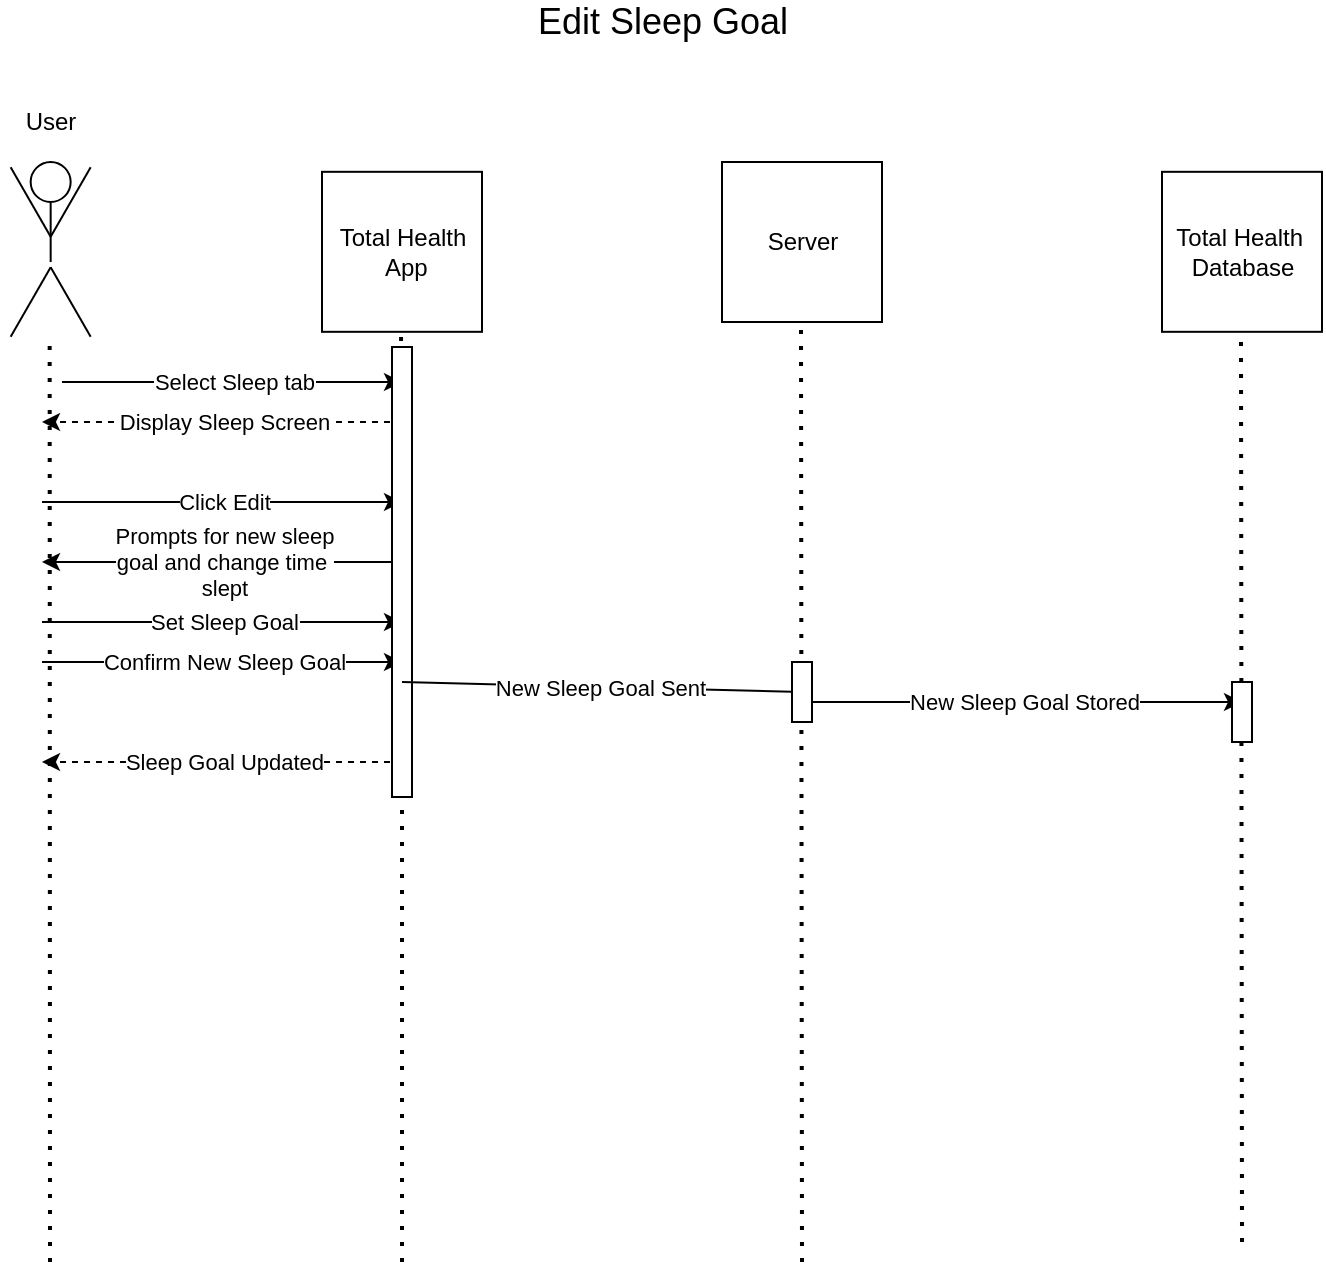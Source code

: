 <mxfile version="15.8.7" type="device"><diagram id="kgpKYQtTHZ0yAKxKKP6v" name="Page-1"><mxGraphModel dx="1102" dy="1025" grid="1" gridSize="10" guides="1" tooltips="1" connect="1" arrows="1" fold="1" page="1" pageScale="1" pageWidth="850" pageHeight="1100" math="0" shadow="0"><root><mxCell id="0"/><mxCell id="1" parent="0"/><mxCell id="2MWp3NbSggo2-7cJX6Kx-1" value="" style="group" vertex="1" connectable="0" parent="1"><mxGeometry x="80.0" y="150" width="48.66" height="89.821" as="geometry"/></mxCell><mxCell id="2MWp3NbSggo2-7cJX6Kx-2" value="" style="ellipse;whiteSpace=wrap;html=1;aspect=fixed;fillColor=none;" vertex="1" parent="2MWp3NbSggo2-7cJX6Kx-1"><mxGeometry x="14.33" width="20" height="20" as="geometry"/></mxCell><mxCell id="2MWp3NbSggo2-7cJX6Kx-3" value="" style="line;strokeWidth=1;direction=south;html=1;fillColor=none;" vertex="1" parent="2MWp3NbSggo2-7cJX6Kx-1"><mxGeometry x="19.33" y="20" width="10" height="30" as="geometry"/></mxCell><mxCell id="2MWp3NbSggo2-7cJX6Kx-4" value="" style="line;strokeWidth=1;direction=south;html=1;fillColor=none;rotation=30;" vertex="1" parent="2MWp3NbSggo2-7cJX6Kx-1"><mxGeometry x="9.33" y="50" width="10" height="40" as="geometry"/></mxCell><mxCell id="2MWp3NbSggo2-7cJX6Kx-5" value="" style="line;strokeWidth=1;direction=south;html=1;fillColor=none;rotation=-30;" vertex="1" parent="2MWp3NbSggo2-7cJX6Kx-1"><mxGeometry x="29.33" y="50" width="10" height="40" as="geometry"/></mxCell><mxCell id="2MWp3NbSggo2-7cJX6Kx-6" value="" style="line;strokeWidth=1;direction=south;html=1;fillColor=none;rotation=-150;" vertex="1" parent="2MWp3NbSggo2-7cJX6Kx-1"><mxGeometry x="29.33" y="-0.001" width="10" height="40" as="geometry"/></mxCell><mxCell id="2MWp3NbSggo2-7cJX6Kx-7" value="" style="line;strokeWidth=1;direction=south;html=1;fillColor=none;rotation=-210;" vertex="1" parent="2MWp3NbSggo2-7cJX6Kx-1"><mxGeometry x="9.33" y="-0.001" width="10" height="40" as="geometry"/></mxCell><mxCell id="2MWp3NbSggo2-7cJX6Kx-8" value="" style="whiteSpace=wrap;html=1;aspect=fixed;strokeWidth=1;fillColor=none;" vertex="1" parent="1"><mxGeometry x="240" y="154.91" width="80" height="80" as="geometry"/></mxCell><mxCell id="2MWp3NbSggo2-7cJX6Kx-9" value="" style="whiteSpace=wrap;html=1;aspect=fixed;strokeWidth=1;fillColor=none;" vertex="1" parent="1"><mxGeometry x="440" y="150" width="80" height="80" as="geometry"/></mxCell><mxCell id="2MWp3NbSggo2-7cJX6Kx-10" value="" style="whiteSpace=wrap;html=1;aspect=fixed;strokeWidth=1;fillColor=none;" vertex="1" parent="1"><mxGeometry x="660" y="154.91" width="80" height="80" as="geometry"/></mxCell><mxCell id="2MWp3NbSggo2-7cJX6Kx-11" value="" style="endArrow=none;dashed=1;html=1;dashPattern=1 3;strokeWidth=2;rounded=0;" edge="1" parent="1"><mxGeometry width="50" height="50" relative="1" as="geometry"><mxPoint x="104.0" y="700" as="sourcePoint"/><mxPoint x="103.83" y="239.82" as="targetPoint"/></mxGeometry></mxCell><mxCell id="2MWp3NbSggo2-7cJX6Kx-12" value="" style="endArrow=none;dashed=1;html=1;dashPattern=1 3;strokeWidth=2;rounded=0;startArrow=none;" edge="1" parent="1"><mxGeometry width="50" height="50" relative="1" as="geometry"><mxPoint x="279.579" y="247.5" as="sourcePoint"/><mxPoint x="279.5" y="234.91" as="targetPoint"/></mxGeometry></mxCell><mxCell id="2MWp3NbSggo2-7cJX6Kx-13" value="" style="endArrow=none;dashed=1;html=1;dashPattern=1 3;strokeWidth=2;rounded=0;startArrow=none;" edge="1" parent="1"><mxGeometry width="50" height="50" relative="1" as="geometry"><mxPoint x="480" y="700" as="sourcePoint"/><mxPoint x="479.5" y="230" as="targetPoint"/></mxGeometry></mxCell><mxCell id="2MWp3NbSggo2-7cJX6Kx-14" value="" style="endArrow=none;dashed=1;html=1;dashPattern=1 3;strokeWidth=2;rounded=0;startArrow=none;" edge="1" parent="1"><mxGeometry width="50" height="50" relative="1" as="geometry"><mxPoint x="700" y="690" as="sourcePoint"/><mxPoint x="699.5" y="234.91" as="targetPoint"/></mxGeometry></mxCell><mxCell id="2MWp3NbSggo2-7cJX6Kx-15" value="Total Health&lt;br&gt;&amp;nbsp;App" style="text;html=1;resizable=0;autosize=1;align=center;verticalAlign=middle;points=[];fillColor=none;strokeColor=none;rounded=0;" vertex="1" parent="1"><mxGeometry x="240" y="179.91" width="80" height="30" as="geometry"/></mxCell><mxCell id="2MWp3NbSggo2-7cJX6Kx-16" value="Server" style="text;html=1;resizable=0;autosize=1;align=center;verticalAlign=middle;points=[];fillColor=none;strokeColor=none;rounded=0;" vertex="1" parent="1"><mxGeometry x="455" y="180" width="50" height="20" as="geometry"/></mxCell><mxCell id="2MWp3NbSggo2-7cJX6Kx-17" value="Total Health&amp;nbsp;&lt;br&gt;Database" style="text;html=1;resizable=0;autosize=1;align=center;verticalAlign=middle;points=[];fillColor=none;strokeColor=none;rounded=0;" vertex="1" parent="1"><mxGeometry x="660" y="179.91" width="80" height="30" as="geometry"/></mxCell><mxCell id="2MWp3NbSggo2-7cJX6Kx-18" value="User" style="text;html=1;resizable=0;autosize=1;align=center;verticalAlign=middle;points=[];fillColor=none;strokeColor=none;rounded=0;" vertex="1" parent="1"><mxGeometry x="84.33" y="120" width="40" height="20" as="geometry"/></mxCell><mxCell id="2MWp3NbSggo2-7cJX6Kx-19" value="" style="endArrow=classic;html=1;rounded=0;" edge="1" parent="1"><mxGeometry relative="1" as="geometry"><mxPoint x="110" y="260" as="sourcePoint"/><mxPoint x="280" y="260" as="targetPoint"/></mxGeometry></mxCell><mxCell id="2MWp3NbSggo2-7cJX6Kx-20" value="Select Sleep tab" style="edgeLabel;resizable=0;html=1;align=center;verticalAlign=middle;strokeWidth=1;fillColor=none;" connectable="0" vertex="1" parent="2MWp3NbSggo2-7cJX6Kx-19"><mxGeometry relative="1" as="geometry"><mxPoint x="1" as="offset"/></mxGeometry></mxCell><mxCell id="2MWp3NbSggo2-7cJX6Kx-21" value="" style="endArrow=classic;html=1;rounded=0;dashed=1;" edge="1" parent="1"><mxGeometry relative="1" as="geometry"><mxPoint x="280" y="280" as="sourcePoint"/><mxPoint x="100" y="280" as="targetPoint"/></mxGeometry></mxCell><mxCell id="2MWp3NbSggo2-7cJX6Kx-22" value="Display Sleep Screen" style="edgeLabel;resizable=0;html=1;align=center;verticalAlign=middle;strokeWidth=1;fillColor=none;" connectable="0" vertex="1" parent="2MWp3NbSggo2-7cJX6Kx-21"><mxGeometry relative="1" as="geometry"><mxPoint x="1" as="offset"/></mxGeometry></mxCell><mxCell id="2MWp3NbSggo2-7cJX6Kx-23" value="" style="endArrow=none;dashed=1;html=1;dashPattern=1 3;strokeWidth=2;rounded=0;startArrow=none;" edge="1" parent="1" source="2MWp3NbSggo2-7cJX6Kx-45"><mxGeometry width="50" height="50" relative="1" as="geometry"><mxPoint x="280" y="700" as="sourcePoint"/><mxPoint x="280" y="290" as="targetPoint"/></mxGeometry></mxCell><mxCell id="2MWp3NbSggo2-7cJX6Kx-24" value="" style="endArrow=none;dashed=1;html=1;dashPattern=1 3;strokeWidth=2;rounded=0;startArrow=none;" edge="1" parent="1"><mxGeometry width="50" height="50" relative="1" as="geometry"><mxPoint x="279.672" y="290" as="sourcePoint"/><mxPoint x="279.115" y="247.5" as="targetPoint"/></mxGeometry></mxCell><mxCell id="2MWp3NbSggo2-7cJX6Kx-26" value="&lt;font style=&quot;font-size: 18px&quot;&gt;Edit Sleep Goal&lt;/font&gt;" style="text;html=1;resizable=0;autosize=1;align=center;verticalAlign=middle;points=[];fillColor=none;strokeColor=none;rounded=0;" vertex="1" parent="1"><mxGeometry x="340" y="70" width="140" height="20" as="geometry"/></mxCell><mxCell id="2MWp3NbSggo2-7cJX6Kx-27" value="" style="endArrow=classic;html=1;rounded=0;" edge="1" parent="1"><mxGeometry relative="1" as="geometry"><mxPoint x="100" y="320" as="sourcePoint"/><mxPoint x="280" y="320" as="targetPoint"/></mxGeometry></mxCell><mxCell id="2MWp3NbSggo2-7cJX6Kx-28" value="Click Edit" style="edgeLabel;resizable=0;html=1;align=center;verticalAlign=middle;strokeWidth=1;fillColor=none;" connectable="0" vertex="1" parent="2MWp3NbSggo2-7cJX6Kx-27"><mxGeometry relative="1" as="geometry"><mxPoint x="1" as="offset"/></mxGeometry></mxCell><mxCell id="2MWp3NbSggo2-7cJX6Kx-31" value="" style="endArrow=classic;html=1;rounded=0;" edge="1" parent="1"><mxGeometry relative="1" as="geometry"><mxPoint x="280" y="350" as="sourcePoint"/><mxPoint x="100" y="350" as="targetPoint"/></mxGeometry></mxCell><mxCell id="2MWp3NbSggo2-7cJX6Kx-32" value="Prompts for new sleep &lt;br&gt;goal and change time&amp;nbsp;&lt;br&gt;slept" style="edgeLabel;resizable=0;html=1;align=center;verticalAlign=middle;strokeWidth=1;fillColor=none;" connectable="0" vertex="1" parent="2MWp3NbSggo2-7cJX6Kx-31"><mxGeometry relative="1" as="geometry"><mxPoint x="1" as="offset"/></mxGeometry></mxCell><mxCell id="2MWp3NbSggo2-7cJX6Kx-35" value="" style="endArrow=classic;html=1;rounded=0;" edge="1" parent="1"><mxGeometry relative="1" as="geometry"><mxPoint x="100" y="380" as="sourcePoint"/><mxPoint x="280" y="380" as="targetPoint"/></mxGeometry></mxCell><mxCell id="2MWp3NbSggo2-7cJX6Kx-36" value="Set Sleep Goal" style="edgeLabel;resizable=0;html=1;align=center;verticalAlign=middle;strokeWidth=1;fillColor=none;" connectable="0" vertex="1" parent="2MWp3NbSggo2-7cJX6Kx-35"><mxGeometry relative="1" as="geometry"><mxPoint x="1" as="offset"/></mxGeometry></mxCell><mxCell id="2MWp3NbSggo2-7cJX6Kx-37" value="" style="endArrow=classic;html=1;rounded=0;" edge="1" parent="1"><mxGeometry relative="1" as="geometry"><mxPoint x="100" y="400" as="sourcePoint"/><mxPoint x="280" y="400" as="targetPoint"/></mxGeometry></mxCell><mxCell id="2MWp3NbSggo2-7cJX6Kx-38" value="Confirm New Sleep Goal" style="edgeLabel;resizable=0;html=1;align=center;verticalAlign=middle;strokeWidth=1;fillColor=none;" connectable="0" vertex="1" parent="2MWp3NbSggo2-7cJX6Kx-37"><mxGeometry relative="1" as="geometry"><mxPoint x="1" as="offset"/></mxGeometry></mxCell><mxCell id="2MWp3NbSggo2-7cJX6Kx-39" value="" style="endArrow=classic;html=1;rounded=0;dashed=1;" edge="1" parent="1"><mxGeometry relative="1" as="geometry"><mxPoint x="280" y="450" as="sourcePoint"/><mxPoint x="100" y="450" as="targetPoint"/></mxGeometry></mxCell><mxCell id="2MWp3NbSggo2-7cJX6Kx-40" value="Sleep Goal Updated" style="edgeLabel;resizable=0;html=1;align=center;verticalAlign=middle;strokeWidth=1;fillColor=none;" connectable="0" vertex="1" parent="2MWp3NbSggo2-7cJX6Kx-39"><mxGeometry relative="1" as="geometry"><mxPoint x="1" as="offset"/></mxGeometry></mxCell><mxCell id="2MWp3NbSggo2-7cJX6Kx-41" value="" style="endArrow=classic;html=1;rounded=0;startArrow=none;" edge="1" parent="1" source="2MWp3NbSggo2-7cJX6Kx-47"><mxGeometry relative="1" as="geometry"><mxPoint x="280" y="410" as="sourcePoint"/><mxPoint x="480" y="410" as="targetPoint"/></mxGeometry></mxCell><mxCell id="2MWp3NbSggo2-7cJX6Kx-43" value="" style="endArrow=classic;html=1;rounded=0;" edge="1" parent="1"><mxGeometry relative="1" as="geometry"><mxPoint x="480" y="420" as="sourcePoint"/><mxPoint x="700" y="420" as="targetPoint"/></mxGeometry></mxCell><mxCell id="2MWp3NbSggo2-7cJX6Kx-44" value="New Sleep Goal Stored" style="edgeLabel;resizable=0;html=1;align=center;verticalAlign=middle;strokeWidth=1;fillColor=none;" connectable="0" vertex="1" parent="2MWp3NbSggo2-7cJX6Kx-43"><mxGeometry relative="1" as="geometry"><mxPoint x="1" as="offset"/></mxGeometry></mxCell><mxCell id="2MWp3NbSggo2-7cJX6Kx-45" value="" style="rounded=0;whiteSpace=wrap;html=1;rotation=-90;" vertex="1" parent="1"><mxGeometry x="167.5" y="350" width="225" height="10" as="geometry"/></mxCell><mxCell id="2MWp3NbSggo2-7cJX6Kx-46" value="" style="endArrow=none;dashed=1;html=1;dashPattern=1 3;strokeWidth=2;rounded=0;" edge="1" parent="1" target="2MWp3NbSggo2-7cJX6Kx-45"><mxGeometry width="50" height="50" relative="1" as="geometry"><mxPoint x="280" y="700" as="sourcePoint"/><mxPoint x="280" y="290" as="targetPoint"/></mxGeometry></mxCell><mxCell id="2MWp3NbSggo2-7cJX6Kx-48" value="" style="rounded=0;whiteSpace=wrap;html=1;rotation=-90;" vertex="1" parent="1"><mxGeometry x="685" y="420" width="30" height="10" as="geometry"/></mxCell><mxCell id="2MWp3NbSggo2-7cJX6Kx-47" value="" style="rounded=0;whiteSpace=wrap;html=1;rotation=-90;" vertex="1" parent="1"><mxGeometry x="465" y="410" width="30" height="10" as="geometry"/></mxCell><mxCell id="2MWp3NbSggo2-7cJX6Kx-50" value="" style="endArrow=none;html=1;rounded=0;" edge="1" parent="1" target="2MWp3NbSggo2-7cJX6Kx-47"><mxGeometry relative="1" as="geometry"><mxPoint x="280" y="410" as="sourcePoint"/><mxPoint x="480" y="410" as="targetPoint"/></mxGeometry></mxCell><mxCell id="2MWp3NbSggo2-7cJX6Kx-51" value="New Sleep Goal Sent" style="edgeLabel;resizable=0;html=1;align=center;verticalAlign=middle;strokeWidth=1;fillColor=none;" connectable="0" vertex="1" parent="2MWp3NbSggo2-7cJX6Kx-50"><mxGeometry relative="1" as="geometry"><mxPoint x="1" as="offset"/></mxGeometry></mxCell></root></mxGraphModel></diagram></mxfile>